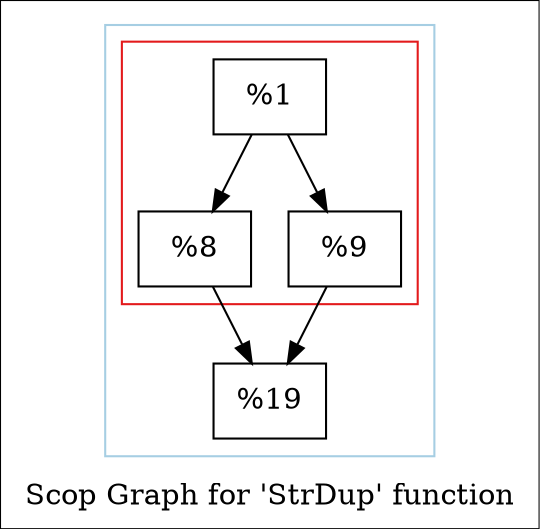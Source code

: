 digraph "Scop Graph for 'StrDup' function" {
	label="Scop Graph for 'StrDup' function";

	Node0x1d91600 [shape=record,label="{%1}"];
	Node0x1d91600 -> Node0x1d8b700;
	Node0x1d91600 -> Node0x1dacae0;
	Node0x1d8b700 [shape=record,label="{%8}"];
	Node0x1d8b700 -> Node0x1d212a0;
	Node0x1d212a0 [shape=record,label="{%19}"];
	Node0x1dacae0 [shape=record,label="{%9}"];
	Node0x1dacae0 -> Node0x1d212a0;
	colorscheme = "paired12"
        subgraph cluster_0x1e056f0 {
          label = "";
          style = solid;
          color = 1
          subgraph cluster_0x1e05870 {
            label = "";
            style = solid;
            color = 6
            Node0x1d91600;
            Node0x1d8b700;
            Node0x1dacae0;
          }
          Node0x1d212a0;
        }
}
